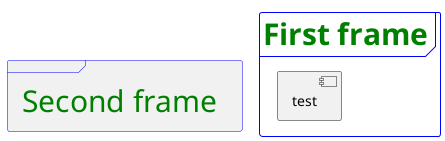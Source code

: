 {
  "sha1": "kbsdsxnbis82qsju8hyns56bscp3at4",
  "insertion": {
    "when": "2024-06-03T18:59:32.810Z",
    "user": "plantuml@gmail.com"
  }
}
@startuml
skinparam FrameBorderColor blue
skinparam FrameFontColor green
skinparam FrameFontSize 30
frame "First frame" {
    [test]
}
frame "Second frame"
@enduml
